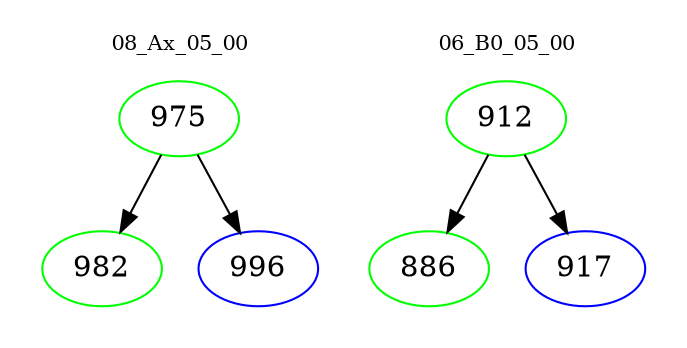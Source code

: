 digraph{
subgraph cluster_0 {
color = white
label = "08_Ax_05_00";
fontsize=10;
T0_975 [label="975", color="green"]
T0_975 -> T0_982 [color="black"]
T0_982 [label="982", color="green"]
T0_975 -> T0_996 [color="black"]
T0_996 [label="996", color="blue"]
}
subgraph cluster_1 {
color = white
label = "06_B0_05_00";
fontsize=10;
T1_912 [label="912", color="green"]
T1_912 -> T1_886 [color="black"]
T1_886 [label="886", color="green"]
T1_912 -> T1_917 [color="black"]
T1_917 [label="917", color="blue"]
}
}
